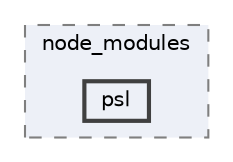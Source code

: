 digraph "pkiclassroomrescheduler/src/main/frontend/node_modules/psl"
{
 // LATEX_PDF_SIZE
  bgcolor="transparent";
  edge [fontname=Helvetica,fontsize=10,labelfontname=Helvetica,labelfontsize=10];
  node [fontname=Helvetica,fontsize=10,shape=box,height=0.2,width=0.4];
  compound=true
  subgraph clusterdir_72953eda66ccb3a2722c28e1c3e6c23b {
    graph [ bgcolor="#edf0f7", pencolor="grey50", label="node_modules", fontname=Helvetica,fontsize=10 style="filled,dashed", URL="dir_72953eda66ccb3a2722c28e1c3e6c23b.html",tooltip=""]
  dir_9a68c24c18b7540d22ddab1a4eaa34c5 [label="psl", fillcolor="#edf0f7", color="grey25", style="filled,bold", URL="dir_9a68c24c18b7540d22ddab1a4eaa34c5.html",tooltip=""];
  }
}
